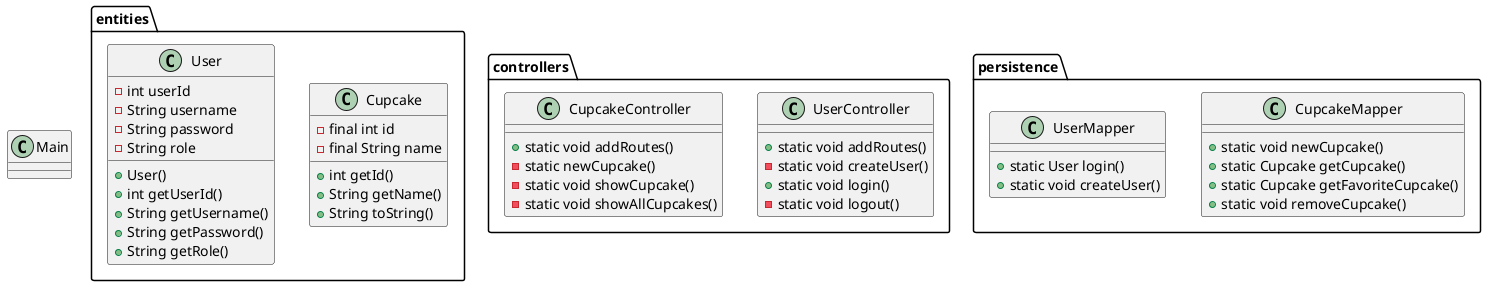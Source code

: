 @startuml
'https://plantuml.com/class-diagram

class Main {
}
package entities {
class Cupcake {
- final int id
- final String name
+ int getId()
+ String getName()
'override
+ String toString()
}

class User {
- int userId
- String username
- String password
- String role
+ User()
+ int getUserId()
+ String getUsername()
+ String getPassword()
+ String getRole()
}
}

package controllers {
class UserController {
+ static void addRoutes()
- static void createUser()
+ static void login()
- static void logout()

}
class CupcakeController {
+ static void addRoutes()
- static newCupcake()
- static void showCupcake()
- static void showAllCupcakes()
}
}

package persistence {


class CupcakeMapper {
+ static void newCupcake()
+ static Cupcake getCupcake()
+ static Cupcake getFavoriteCupcake()
+ static void removeCupcake()
}

class UserMapper {
+ static User login()
+ static void createUser()
}
}


@enduml